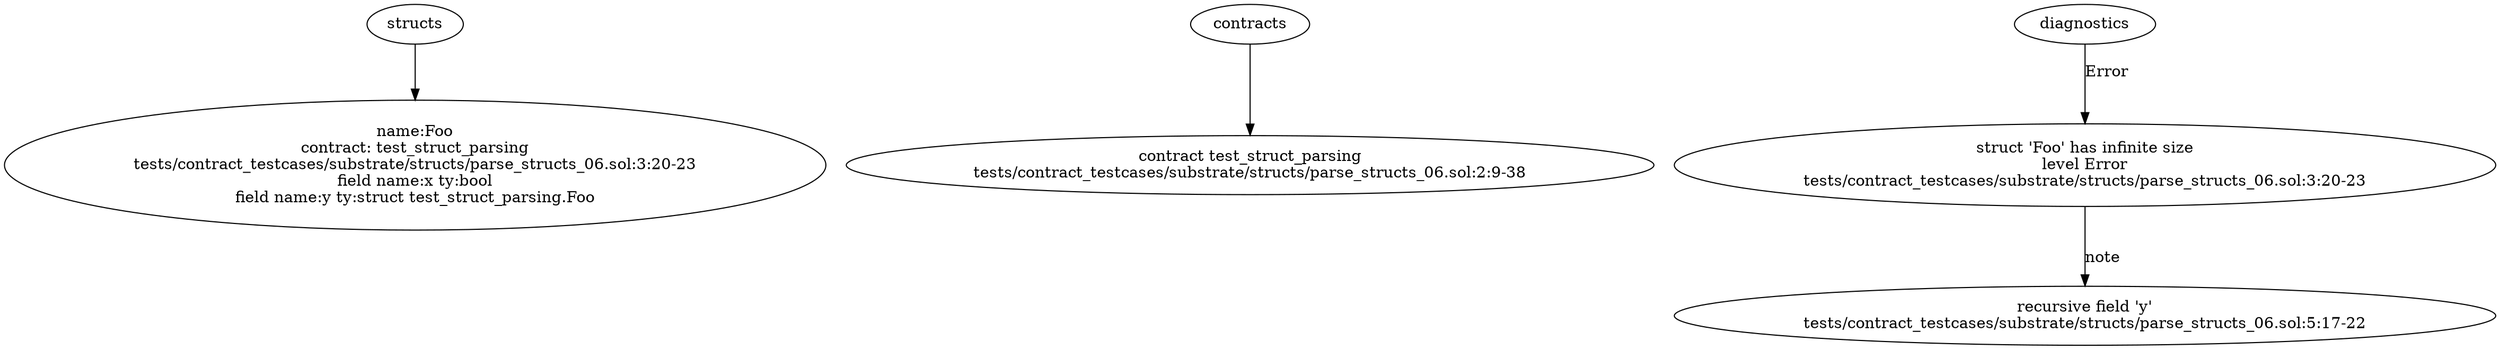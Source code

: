 strict digraph "tests/contract_testcases/substrate/structs/parse_structs_06.sol" {
	Foo [label="name:Foo\ncontract: test_struct_parsing\ntests/contract_testcases/substrate/structs/parse_structs_06.sol:3:20-23\nfield name:x ty:bool\nfield name:y ty:struct test_struct_parsing.Foo"]
	contract [label="contract test_struct_parsing\ntests/contract_testcases/substrate/structs/parse_structs_06.sol:2:9-38"]
	diagnostic [label="struct 'Foo' has infinite size\nlevel Error\ntests/contract_testcases/substrate/structs/parse_structs_06.sol:3:20-23"]
	note [label="recursive field 'y'\ntests/contract_testcases/substrate/structs/parse_structs_06.sol:5:17-22"]
	structs -> Foo
	contracts -> contract
	diagnostics -> diagnostic [label="Error"]
	diagnostic -> note [label="note"]
}
